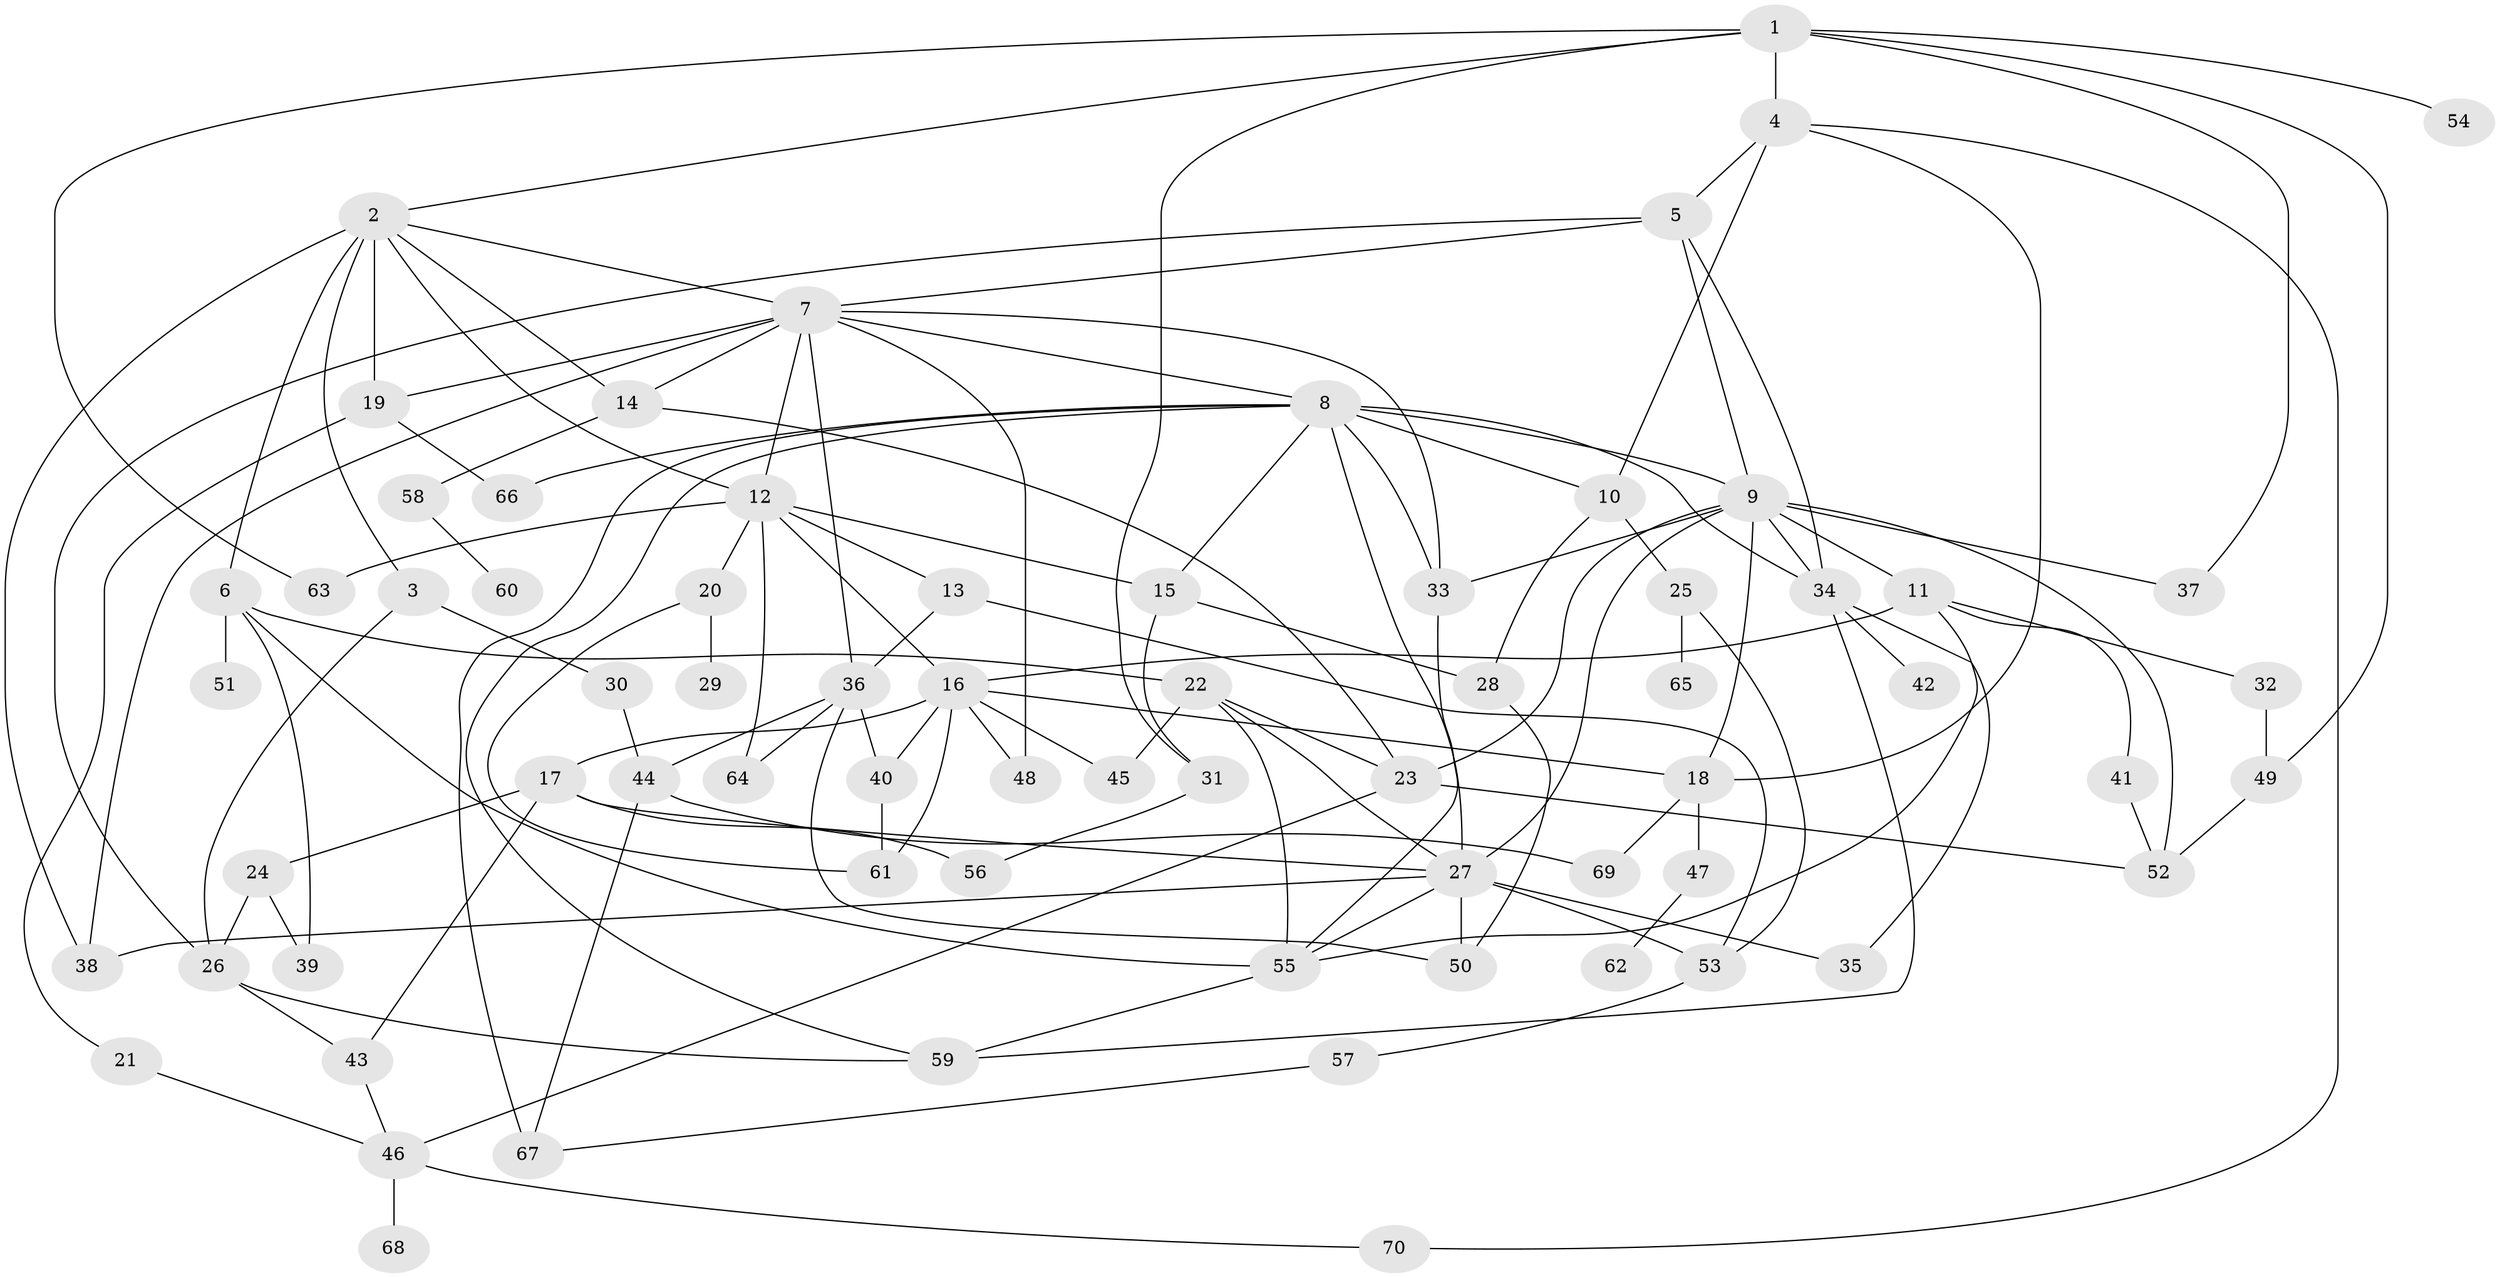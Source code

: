 // original degree distribution, {3: 0.22142857142857142, 4: 0.15, 8: 0.007142857142857143, 5: 0.07857142857142857, 6: 0.05714285714285714, 9: 0.007142857142857143, 7: 0.014285714285714285, 2: 0.24285714285714285, 1: 0.22142857142857142}
// Generated by graph-tools (version 1.1) at 2025/34/03/09/25 02:34:12]
// undirected, 70 vertices, 130 edges
graph export_dot {
graph [start="1"]
  node [color=gray90,style=filled];
  1;
  2;
  3;
  4;
  5;
  6;
  7;
  8;
  9;
  10;
  11;
  12;
  13;
  14;
  15;
  16;
  17;
  18;
  19;
  20;
  21;
  22;
  23;
  24;
  25;
  26;
  27;
  28;
  29;
  30;
  31;
  32;
  33;
  34;
  35;
  36;
  37;
  38;
  39;
  40;
  41;
  42;
  43;
  44;
  45;
  46;
  47;
  48;
  49;
  50;
  51;
  52;
  53;
  54;
  55;
  56;
  57;
  58;
  59;
  60;
  61;
  62;
  63;
  64;
  65;
  66;
  67;
  68;
  69;
  70;
  1 -- 2 [weight=1.0];
  1 -- 4 [weight=1.0];
  1 -- 31 [weight=1.0];
  1 -- 37 [weight=1.0];
  1 -- 49 [weight=1.0];
  1 -- 54 [weight=1.0];
  1 -- 63 [weight=1.0];
  2 -- 3 [weight=1.0];
  2 -- 6 [weight=1.0];
  2 -- 7 [weight=1.0];
  2 -- 12 [weight=1.0];
  2 -- 14 [weight=1.0];
  2 -- 19 [weight=1.0];
  2 -- 38 [weight=1.0];
  3 -- 26 [weight=1.0];
  3 -- 30 [weight=1.0];
  4 -- 5 [weight=1.0];
  4 -- 10 [weight=4.0];
  4 -- 18 [weight=1.0];
  4 -- 70 [weight=1.0];
  5 -- 7 [weight=1.0];
  5 -- 9 [weight=1.0];
  5 -- 26 [weight=1.0];
  5 -- 34 [weight=1.0];
  6 -- 22 [weight=1.0];
  6 -- 39 [weight=1.0];
  6 -- 51 [weight=1.0];
  6 -- 55 [weight=2.0];
  7 -- 8 [weight=1.0];
  7 -- 12 [weight=1.0];
  7 -- 14 [weight=1.0];
  7 -- 19 [weight=1.0];
  7 -- 33 [weight=1.0];
  7 -- 36 [weight=1.0];
  7 -- 38 [weight=1.0];
  7 -- 48 [weight=1.0];
  8 -- 9 [weight=1.0];
  8 -- 10 [weight=1.0];
  8 -- 15 [weight=1.0];
  8 -- 27 [weight=1.0];
  8 -- 33 [weight=1.0];
  8 -- 34 [weight=1.0];
  8 -- 59 [weight=1.0];
  8 -- 66 [weight=1.0];
  8 -- 67 [weight=1.0];
  9 -- 11 [weight=1.0];
  9 -- 18 [weight=1.0];
  9 -- 23 [weight=1.0];
  9 -- 27 [weight=1.0];
  9 -- 33 [weight=1.0];
  9 -- 34 [weight=1.0];
  9 -- 37 [weight=1.0];
  9 -- 52 [weight=1.0];
  10 -- 25 [weight=1.0];
  10 -- 28 [weight=1.0];
  11 -- 16 [weight=2.0];
  11 -- 32 [weight=1.0];
  11 -- 41 [weight=1.0];
  11 -- 55 [weight=1.0];
  12 -- 13 [weight=1.0];
  12 -- 15 [weight=1.0];
  12 -- 16 [weight=1.0];
  12 -- 20 [weight=1.0];
  12 -- 63 [weight=1.0];
  12 -- 64 [weight=1.0];
  13 -- 36 [weight=1.0];
  13 -- 53 [weight=1.0];
  14 -- 23 [weight=1.0];
  14 -- 58 [weight=1.0];
  15 -- 28 [weight=1.0];
  15 -- 31 [weight=1.0];
  16 -- 17 [weight=1.0];
  16 -- 18 [weight=1.0];
  16 -- 40 [weight=1.0];
  16 -- 45 [weight=4.0];
  16 -- 48 [weight=1.0];
  16 -- 61 [weight=1.0];
  17 -- 24 [weight=1.0];
  17 -- 27 [weight=1.0];
  17 -- 43 [weight=1.0];
  17 -- 56 [weight=1.0];
  18 -- 47 [weight=1.0];
  18 -- 69 [weight=1.0];
  19 -- 21 [weight=1.0];
  19 -- 66 [weight=1.0];
  20 -- 29 [weight=1.0];
  20 -- 61 [weight=1.0];
  21 -- 46 [weight=1.0];
  22 -- 23 [weight=1.0];
  22 -- 27 [weight=1.0];
  22 -- 45 [weight=1.0];
  22 -- 55 [weight=1.0];
  23 -- 46 [weight=1.0];
  23 -- 52 [weight=1.0];
  24 -- 26 [weight=1.0];
  24 -- 39 [weight=1.0];
  25 -- 53 [weight=1.0];
  25 -- 65 [weight=1.0];
  26 -- 43 [weight=1.0];
  26 -- 59 [weight=1.0];
  27 -- 35 [weight=1.0];
  27 -- 38 [weight=1.0];
  27 -- 50 [weight=2.0];
  27 -- 53 [weight=2.0];
  27 -- 55 [weight=1.0];
  28 -- 50 [weight=1.0];
  30 -- 44 [weight=1.0];
  31 -- 56 [weight=2.0];
  32 -- 49 [weight=1.0];
  33 -- 55 [weight=1.0];
  34 -- 35 [weight=1.0];
  34 -- 42 [weight=1.0];
  34 -- 59 [weight=1.0];
  36 -- 40 [weight=2.0];
  36 -- 44 [weight=1.0];
  36 -- 50 [weight=1.0];
  36 -- 64 [weight=1.0];
  40 -- 61 [weight=1.0];
  41 -- 52 [weight=1.0];
  43 -- 46 [weight=1.0];
  44 -- 67 [weight=1.0];
  44 -- 69 [weight=1.0];
  46 -- 68 [weight=1.0];
  46 -- 70 [weight=1.0];
  47 -- 62 [weight=1.0];
  49 -- 52 [weight=1.0];
  53 -- 57 [weight=1.0];
  55 -- 59 [weight=1.0];
  57 -- 67 [weight=1.0];
  58 -- 60 [weight=1.0];
}

